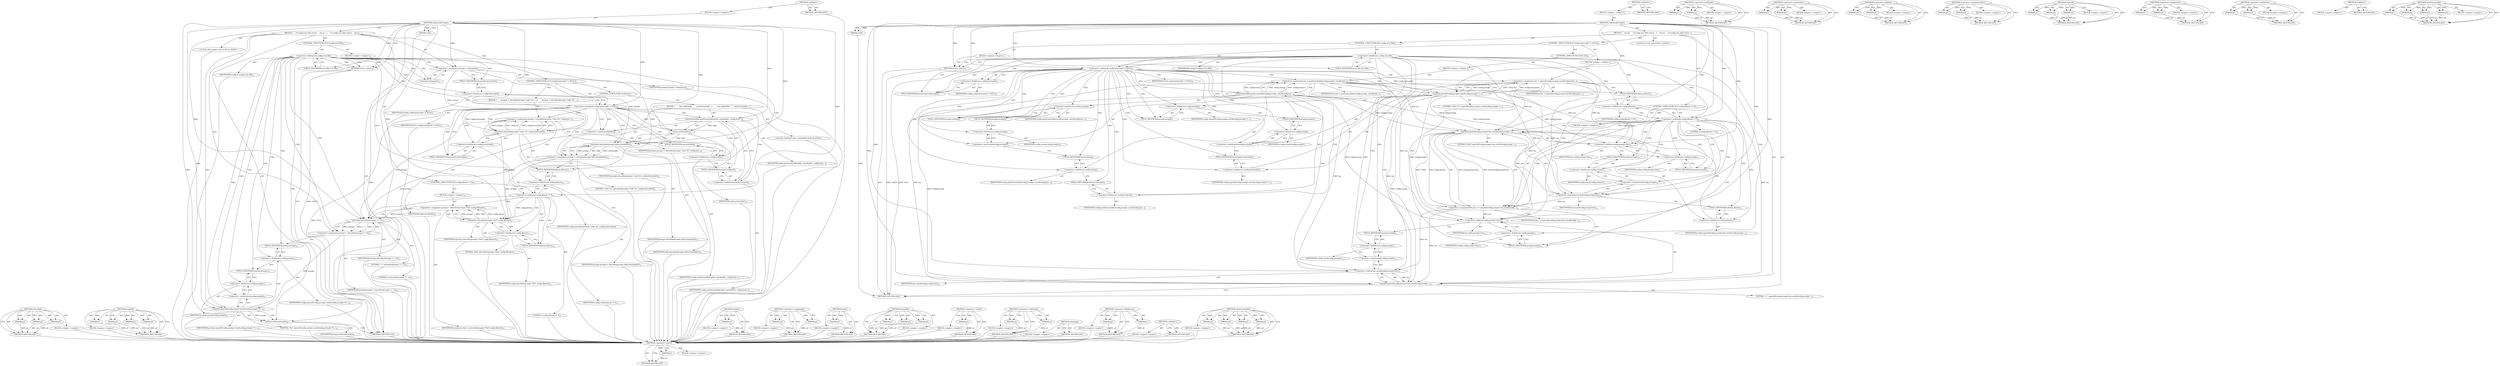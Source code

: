 digraph "anetFormatAddr" {
vulnerable_139 [label=<(METHOD,&lt;operator&gt;.sizeOf)>];
vulnerable_140 [label=<(PARAM,p1)>];
vulnerable_141 [label=<(BLOCK,&lt;empty&gt;,&lt;empty&gt;)>];
vulnerable_142 [label=<(METHOD_RETURN,ANY)>];
vulnerable_6 [label=<(METHOD,&lt;global&gt;)<SUB>1</SUB>>];
vulnerable_7 [label=<(BLOCK,&lt;empty&gt;,&lt;empty&gt;)<SUB>1</SUB>>];
vulnerable_8 [label=<(METHOD,cliRefreshPrompt)<SUB>1</SUB>>];
vulnerable_9 [label=<(PARAM,void)<SUB>1</SUB>>];
vulnerable_10 [label=<(BLOCK,{
    int len;
     if (config.eval_ldb) return...,{
    int len;
     if (config.eval_ldb) return...)<SUB>1</SUB>>];
vulnerable_11 [label="<(LOCAL,int len: int)<SUB>2</SUB>>"];
vulnerable_12 [label=<(CONTROL_STRUCTURE,IF,if (config.eval_ldb))<SUB>3</SUB>>];
vulnerable_13 [label=<(&lt;operator&gt;.fieldAccess,config.eval_ldb)<SUB>3</SUB>>];
vulnerable_14 [label=<(IDENTIFIER,config,if (config.eval_ldb))<SUB>3</SUB>>];
vulnerable_15 [label=<(FIELD_IDENTIFIER,eval_ldb,eval_ldb)<SUB>3</SUB>>];
vulnerable_16 [label=<(BLOCK,&lt;empty&gt;,&lt;empty&gt;)<SUB>3</SUB>>];
vulnerable_17 [label=<(RETURN,return;,return;)<SUB>3</SUB>>];
vulnerable_18 [label=<(CONTROL_STRUCTURE,IF,if (config.hostsocket != NULL))<SUB>4</SUB>>];
vulnerable_19 [label=<(&lt;operator&gt;.notEquals,config.hostsocket != NULL)<SUB>4</SUB>>];
vulnerable_20 [label=<(&lt;operator&gt;.fieldAccess,config.hostsocket)<SUB>4</SUB>>];
vulnerable_21 [label=<(IDENTIFIER,config,config.hostsocket != NULL)<SUB>4</SUB>>];
vulnerable_22 [label=<(FIELD_IDENTIFIER,hostsocket,hostsocket)<SUB>4</SUB>>];
vulnerable_23 [label=<(IDENTIFIER,NULL,config.hostsocket != NULL)<SUB>4</SUB>>];
vulnerable_24 [label=<(BLOCK,&lt;empty&gt;,&lt;empty&gt;)<SUB>5</SUB>>];
vulnerable_25 [label=<(&lt;operator&gt;.assignment,len = snprintf(config.prompt,sizeof(config.prom...)<SUB>5</SUB>>];
vulnerable_26 [label=<(IDENTIFIER,len,len = snprintf(config.prompt,sizeof(config.prom...)<SUB>5</SUB>>];
vulnerable_27 [label=<(snprintf,snprintf(config.prompt,sizeof(config.prompt),&quot;r...)<SUB>5</SUB>>];
vulnerable_28 [label=<(&lt;operator&gt;.fieldAccess,config.prompt)<SUB>5</SUB>>];
vulnerable_29 [label=<(IDENTIFIER,config,snprintf(config.prompt,sizeof(config.prompt),&quot;r...)<SUB>5</SUB>>];
vulnerable_30 [label=<(FIELD_IDENTIFIER,prompt,prompt)<SUB>5</SUB>>];
vulnerable_31 [label=<(&lt;operator&gt;.sizeOf,sizeof(config.prompt))<SUB>5</SUB>>];
vulnerable_32 [label=<(&lt;operator&gt;.fieldAccess,config.prompt)<SUB>5</SUB>>];
vulnerable_33 [label=<(IDENTIFIER,config,sizeof(config.prompt))<SUB>5</SUB>>];
vulnerable_34 [label=<(FIELD_IDENTIFIER,prompt,prompt)<SUB>5</SUB>>];
vulnerable_35 [label=<(LITERAL,&quot;redis %s&quot;,snprintf(config.prompt,sizeof(config.prompt),&quot;r...)<SUB>5</SUB>>];
vulnerable_36 [label=<(&lt;operator&gt;.fieldAccess,config.hostsocket)<SUB>6</SUB>>];
vulnerable_37 [label=<(IDENTIFIER,config,snprintf(config.prompt,sizeof(config.prompt),&quot;r...)<SUB>6</SUB>>];
vulnerable_38 [label=<(FIELD_IDENTIFIER,hostsocket,hostsocket)<SUB>6</SUB>>];
vulnerable_39 [label=<(CONTROL_STRUCTURE,ELSE,else)<SUB>8</SUB>>];
vulnerable_40 [label=<(BLOCK,&lt;empty&gt;,&lt;empty&gt;)<SUB>8</SUB>>];
vulnerable_41 [label=<(&lt;operator&gt;.assignment,len = anetFormatAddr(config.prompt, sizeof(conf...)<SUB>8</SUB>>];
vulnerable_42 [label=<(IDENTIFIER,len,len = anetFormatAddr(config.prompt, sizeof(conf...)<SUB>8</SUB>>];
vulnerable_43 [label=<(anetFormatAddr,anetFormatAddr(config.prompt, sizeof(config.pro...)<SUB>8</SUB>>];
vulnerable_44 [label=<(&lt;operator&gt;.fieldAccess,config.prompt)<SUB>8</SUB>>];
vulnerable_45 [label=<(IDENTIFIER,config,anetFormatAddr(config.prompt, sizeof(config.pro...)<SUB>8</SUB>>];
vulnerable_46 [label=<(FIELD_IDENTIFIER,prompt,prompt)<SUB>8</SUB>>];
vulnerable_47 [label=<(&lt;operator&gt;.sizeOf,sizeof(config.prompt))<SUB>8</SUB>>];
vulnerable_48 [label=<(&lt;operator&gt;.fieldAccess,config.prompt)<SUB>8</SUB>>];
vulnerable_49 [label=<(IDENTIFIER,config,sizeof(config.prompt))<SUB>8</SUB>>];
vulnerable_50 [label=<(FIELD_IDENTIFIER,prompt,prompt)<SUB>8</SUB>>];
vulnerable_51 [label=<(&lt;operator&gt;.fieldAccess,config.hostip)<SUB>9</SUB>>];
vulnerable_52 [label=<(IDENTIFIER,config,anetFormatAddr(config.prompt, sizeof(config.pro...)<SUB>9</SUB>>];
vulnerable_53 [label=<(FIELD_IDENTIFIER,hostip,hostip)<SUB>9</SUB>>];
vulnerable_54 [label=<(&lt;operator&gt;.fieldAccess,config.hostport)<SUB>9</SUB>>];
vulnerable_55 [label=<(IDENTIFIER,config,anetFormatAddr(config.prompt, sizeof(config.pro...)<SUB>9</SUB>>];
vulnerable_56 [label=<(FIELD_IDENTIFIER,hostport,hostport)<SUB>9</SUB>>];
vulnerable_57 [label=<(CONTROL_STRUCTURE,IF,if (config.dbnum != 0))<SUB>11</SUB>>];
vulnerable_58 [label=<(&lt;operator&gt;.notEquals,config.dbnum != 0)<SUB>11</SUB>>];
vulnerable_59 [label=<(&lt;operator&gt;.fieldAccess,config.dbnum)<SUB>11</SUB>>];
vulnerable_60 [label=<(IDENTIFIER,config,config.dbnum != 0)<SUB>11</SUB>>];
vulnerable_61 [label=<(FIELD_IDENTIFIER,dbnum,dbnum)<SUB>11</SUB>>];
vulnerable_62 [label=<(LITERAL,0,config.dbnum != 0)<SUB>11</SUB>>];
vulnerable_63 [label=<(BLOCK,&lt;empty&gt;,&lt;empty&gt;)<SUB>12</SUB>>];
vulnerable_64 [label=<(&lt;operator&gt;.assignmentPlus,len += snprintf(config.prompt+len,sizeof(config...)<SUB>12</SUB>>];
vulnerable_65 [label=<(IDENTIFIER,len,len += snprintf(config.prompt+len,sizeof(config...)<SUB>12</SUB>>];
vulnerable_66 [label=<(snprintf,snprintf(config.prompt+len,sizeof(config.prompt...)<SUB>12</SUB>>];
vulnerable_67 [label=<(&lt;operator&gt;.addition,config.prompt+len)<SUB>12</SUB>>];
vulnerable_68 [label=<(&lt;operator&gt;.fieldAccess,config.prompt)<SUB>12</SUB>>];
vulnerable_69 [label=<(IDENTIFIER,config,config.prompt+len)<SUB>12</SUB>>];
vulnerable_70 [label=<(FIELD_IDENTIFIER,prompt,prompt)<SUB>12</SUB>>];
vulnerable_71 [label=<(IDENTIFIER,len,config.prompt+len)<SUB>12</SUB>>];
vulnerable_72 [label=<(&lt;operator&gt;.subtraction,sizeof(config.prompt)-len)<SUB>12</SUB>>];
vulnerable_73 [label=<(&lt;operator&gt;.sizeOf,sizeof(config.prompt))<SUB>12</SUB>>];
vulnerable_74 [label=<(&lt;operator&gt;.fieldAccess,config.prompt)<SUB>12</SUB>>];
vulnerable_75 [label=<(IDENTIFIER,config,sizeof(config.prompt))<SUB>12</SUB>>];
vulnerable_76 [label=<(FIELD_IDENTIFIER,prompt,prompt)<SUB>12</SUB>>];
vulnerable_77 [label=<(IDENTIFIER,len,sizeof(config.prompt)-len)<SUB>12</SUB>>];
vulnerable_78 [label=<(LITERAL,&quot;[%d]&quot;,snprintf(config.prompt+len,sizeof(config.prompt...)<SUB>12</SUB>>];
vulnerable_79 [label=<(&lt;operator&gt;.fieldAccess,config.dbnum)<SUB>13</SUB>>];
vulnerable_80 [label=<(IDENTIFIER,config,snprintf(config.prompt+len,sizeof(config.prompt...)<SUB>13</SUB>>];
vulnerable_81 [label=<(FIELD_IDENTIFIER,dbnum,dbnum)<SUB>13</SUB>>];
vulnerable_82 [label=<(snprintf,snprintf(config.prompt+len,sizeof(config.prompt...)<SUB>14</SUB>>];
vulnerable_83 [label=<(&lt;operator&gt;.addition,config.prompt+len)<SUB>14</SUB>>];
vulnerable_84 [label=<(&lt;operator&gt;.fieldAccess,config.prompt)<SUB>14</SUB>>];
vulnerable_85 [label=<(IDENTIFIER,config,config.prompt+len)<SUB>14</SUB>>];
vulnerable_86 [label=<(FIELD_IDENTIFIER,prompt,prompt)<SUB>14</SUB>>];
vulnerable_87 [label=<(IDENTIFIER,len,config.prompt+len)<SUB>14</SUB>>];
vulnerable_88 [label=<(&lt;operator&gt;.subtraction,sizeof(config.prompt)-len)<SUB>14</SUB>>];
vulnerable_89 [label=<(&lt;operator&gt;.sizeOf,sizeof(config.prompt))<SUB>14</SUB>>];
vulnerable_90 [label=<(&lt;operator&gt;.fieldAccess,config.prompt)<SUB>14</SUB>>];
vulnerable_91 [label=<(IDENTIFIER,config,sizeof(config.prompt))<SUB>14</SUB>>];
vulnerable_92 [label=<(FIELD_IDENTIFIER,prompt,prompt)<SUB>14</SUB>>];
vulnerable_93 [label=<(IDENTIFIER,len,sizeof(config.prompt)-len)<SUB>14</SUB>>];
vulnerable_94 [label=<(LITERAL,&quot;&gt; &quot;,snprintf(config.prompt+len,sizeof(config.prompt...)<SUB>14</SUB>>];
vulnerable_95 [label=<(METHOD_RETURN,void)<SUB>1</SUB>>];
vulnerable_97 [label=<(METHOD_RETURN,ANY)<SUB>1</SUB>>];
vulnerable_123 [label=<(METHOD,&lt;operator&gt;.notEquals)>];
vulnerable_124 [label=<(PARAM,p1)>];
vulnerable_125 [label=<(PARAM,p2)>];
vulnerable_126 [label=<(BLOCK,&lt;empty&gt;,&lt;empty&gt;)>];
vulnerable_127 [label=<(METHOD_RETURN,ANY)>];
vulnerable_160 [label=<(METHOD,&lt;operator&gt;.subtraction)>];
vulnerable_161 [label=<(PARAM,p1)>];
vulnerable_162 [label=<(PARAM,p2)>];
vulnerable_163 [label=<(BLOCK,&lt;empty&gt;,&lt;empty&gt;)>];
vulnerable_164 [label=<(METHOD_RETURN,ANY)>];
vulnerable_155 [label=<(METHOD,&lt;operator&gt;.addition)>];
vulnerable_156 [label=<(PARAM,p1)>];
vulnerable_157 [label=<(PARAM,p2)>];
vulnerable_158 [label=<(BLOCK,&lt;empty&gt;,&lt;empty&gt;)>];
vulnerable_159 [label=<(METHOD_RETURN,ANY)>];
vulnerable_150 [label=<(METHOD,&lt;operator&gt;.assignmentPlus)>];
vulnerable_151 [label=<(PARAM,p1)>];
vulnerable_152 [label=<(PARAM,p2)>];
vulnerable_153 [label=<(BLOCK,&lt;empty&gt;,&lt;empty&gt;)>];
vulnerable_154 [label=<(METHOD_RETURN,ANY)>];
vulnerable_133 [label=<(METHOD,snprintf)>];
vulnerable_134 [label=<(PARAM,p1)>];
vulnerable_135 [label=<(PARAM,p2)>];
vulnerable_136 [label=<(PARAM,p3)>];
vulnerable_137 [label=<(BLOCK,&lt;empty&gt;,&lt;empty&gt;)>];
vulnerable_138 [label=<(METHOD_RETURN,ANY)>];
vulnerable_128 [label=<(METHOD,&lt;operator&gt;.assignment)>];
vulnerable_129 [label=<(PARAM,p1)>];
vulnerable_130 [label=<(PARAM,p2)>];
vulnerable_131 [label=<(BLOCK,&lt;empty&gt;,&lt;empty&gt;)>];
vulnerable_132 [label=<(METHOD_RETURN,ANY)>];
vulnerable_118 [label=<(METHOD,&lt;operator&gt;.fieldAccess)>];
vulnerable_119 [label=<(PARAM,p1)>];
vulnerable_120 [label=<(PARAM,p2)>];
vulnerable_121 [label=<(BLOCK,&lt;empty&gt;,&lt;empty&gt;)>];
vulnerable_122 [label=<(METHOD_RETURN,ANY)>];
vulnerable_112 [label=<(METHOD,&lt;global&gt;)<SUB>1</SUB>>];
vulnerable_113 [label=<(BLOCK,&lt;empty&gt;,&lt;empty&gt;)>];
vulnerable_114 [label=<(METHOD_RETURN,ANY)>];
vulnerable_143 [label=<(METHOD,anetFormatAddr)>];
vulnerable_144 [label=<(PARAM,p1)>];
vulnerable_145 [label=<(PARAM,p2)>];
vulnerable_146 [label=<(PARAM,p3)>];
vulnerable_147 [label=<(PARAM,p4)>];
vulnerable_148 [label=<(BLOCK,&lt;empty&gt;,&lt;empty&gt;)>];
vulnerable_149 [label=<(METHOD_RETURN,ANY)>];
fixed_134 [label=<(METHOD,sdscatfmt)>];
fixed_135 [label=<(PARAM,p1)>];
fixed_136 [label=<(PARAM,p2)>];
fixed_137 [label=<(PARAM,p3)>];
fixed_138 [label=<(BLOCK,&lt;empty&gt;,&lt;empty&gt;)>];
fixed_139 [label=<(METHOD_RETURN,ANY)>];
fixed_161 [label=<(METHOD,snprintf)>];
fixed_162 [label=<(PARAM,p1)>];
fixed_163 [label=<(PARAM,p2)>];
fixed_164 [label=<(PARAM,p3)>];
fixed_165 [label=<(PARAM,p4)>];
fixed_166 [label=<(BLOCK,&lt;empty&gt;,&lt;empty&gt;)>];
fixed_167 [label=<(METHOD_RETURN,ANY)>];
fixed_6 [label=<(METHOD,&lt;global&gt;)<SUB>1</SUB>>];
fixed_7 [label=<(BLOCK,&lt;empty&gt;,&lt;empty&gt;)<SUB>1</SUB>>];
fixed_8 [label=<(METHOD,cliRefreshPrompt)<SUB>1</SUB>>];
fixed_9 [label=<(PARAM,void)<SUB>1</SUB>>];
fixed_10 [label=<(BLOCK,{
     if (config.eval_ldb) return;

    sds pr...,{
     if (config.eval_ldb) return;

    sds pr...)<SUB>1</SUB>>];
fixed_11 [label=<(CONTROL_STRUCTURE,IF,if (config.eval_ldb))<SUB>2</SUB>>];
fixed_12 [label=<(&lt;operator&gt;.fieldAccess,config.eval_ldb)<SUB>2</SUB>>];
fixed_13 [label=<(IDENTIFIER,config,if (config.eval_ldb))<SUB>2</SUB>>];
fixed_14 [label=<(FIELD_IDENTIFIER,eval_ldb,eval_ldb)<SUB>2</SUB>>];
fixed_15 [label=<(BLOCK,&lt;empty&gt;,&lt;empty&gt;)<SUB>2</SUB>>];
fixed_16 [label=<(RETURN,return;,return;)<SUB>2</SUB>>];
fixed_17 [label="<(LOCAL,sds prompt: sds)<SUB>4</SUB>>"];
fixed_18 [label=<(&lt;operator&gt;.assignment,prompt = sdsempty())<SUB>4</SUB>>];
fixed_19 [label=<(IDENTIFIER,prompt,prompt = sdsempty())<SUB>4</SUB>>];
fixed_20 [label=<(sdsempty,sdsempty())<SUB>4</SUB>>];
fixed_21 [label=<(CONTROL_STRUCTURE,IF,if (config.hostsocket != NULL))<SUB>5</SUB>>];
fixed_22 [label=<(&lt;operator&gt;.notEquals,config.hostsocket != NULL)<SUB>5</SUB>>];
fixed_23 [label=<(&lt;operator&gt;.fieldAccess,config.hostsocket)<SUB>5</SUB>>];
fixed_24 [label=<(IDENTIFIER,config,config.hostsocket != NULL)<SUB>5</SUB>>];
fixed_25 [label=<(FIELD_IDENTIFIER,hostsocket,hostsocket)<SUB>5</SUB>>];
fixed_26 [label=<(IDENTIFIER,NULL,config.hostsocket != NULL)<SUB>5</SUB>>];
fixed_27 [label=<(BLOCK,{
        prompt = sdscatfmt(prompt,&quot;redis %s&quot;,...,{
        prompt = sdscatfmt(prompt,&quot;redis %s&quot;,...)<SUB>5</SUB>>];
fixed_28 [label=<(&lt;operator&gt;.assignment,prompt = sdscatfmt(prompt,&quot;redis %s&quot;,config.hos...)<SUB>6</SUB>>];
fixed_29 [label=<(IDENTIFIER,prompt,prompt = sdscatfmt(prompt,&quot;redis %s&quot;,config.hos...)<SUB>6</SUB>>];
fixed_30 [label=<(sdscatfmt,sdscatfmt(prompt,&quot;redis %s&quot;,config.hostsocket))<SUB>6</SUB>>];
fixed_31 [label=<(IDENTIFIER,prompt,sdscatfmt(prompt,&quot;redis %s&quot;,config.hostsocket))<SUB>6</SUB>>];
fixed_32 [label=<(LITERAL,&quot;redis %s&quot;,sdscatfmt(prompt,&quot;redis %s&quot;,config.hostsocket))<SUB>6</SUB>>];
fixed_33 [label=<(&lt;operator&gt;.fieldAccess,config.hostsocket)<SUB>6</SUB>>];
fixed_34 [label=<(IDENTIFIER,config,sdscatfmt(prompt,&quot;redis %s&quot;,config.hostsocket))<SUB>6</SUB>>];
fixed_35 [label=<(FIELD_IDENTIFIER,hostsocket,hostsocket)<SUB>6</SUB>>];
fixed_36 [label=<(CONTROL_STRUCTURE,ELSE,else)<SUB>7</SUB>>];
fixed_37 [label=<(BLOCK,{
        char addr[256];
        anetFormatAdd...,{
        char addr[256];
        anetFormatAdd...)<SUB>7</SUB>>];
fixed_38 [label="<(LOCAL,char[256] addr: char[256])<SUB>8</SUB>>"];
fixed_39 [label=<(anetFormatAddr,anetFormatAddr(addr, sizeof(addr), config.hosti...)<SUB>9</SUB>>];
fixed_40 [label=<(IDENTIFIER,addr,anetFormatAddr(addr, sizeof(addr), config.hosti...)<SUB>9</SUB>>];
fixed_41 [label=<(&lt;operator&gt;.sizeOf,sizeof(addr))<SUB>9</SUB>>];
fixed_42 [label=<(IDENTIFIER,addr,sizeof(addr))<SUB>9</SUB>>];
fixed_43 [label=<(&lt;operator&gt;.fieldAccess,config.hostip)<SUB>9</SUB>>];
fixed_44 [label=<(IDENTIFIER,config,anetFormatAddr(addr, sizeof(addr), config.hosti...)<SUB>9</SUB>>];
fixed_45 [label=<(FIELD_IDENTIFIER,hostip,hostip)<SUB>9</SUB>>];
fixed_46 [label=<(&lt;operator&gt;.fieldAccess,config.hostport)<SUB>9</SUB>>];
fixed_47 [label=<(IDENTIFIER,config,anetFormatAddr(addr, sizeof(addr), config.hosti...)<SUB>9</SUB>>];
fixed_48 [label=<(FIELD_IDENTIFIER,hostport,hostport)<SUB>9</SUB>>];
fixed_49 [label=<(&lt;operator&gt;.assignment,prompt = sdscatlen(prompt,addr,strlen(addr)))<SUB>10</SUB>>];
fixed_50 [label=<(IDENTIFIER,prompt,prompt = sdscatlen(prompt,addr,strlen(addr)))<SUB>10</SUB>>];
fixed_51 [label=<(sdscatlen,sdscatlen(prompt,addr,strlen(addr)))<SUB>10</SUB>>];
fixed_52 [label=<(IDENTIFIER,prompt,sdscatlen(prompt,addr,strlen(addr)))<SUB>10</SUB>>];
fixed_53 [label=<(IDENTIFIER,addr,sdscatlen(prompt,addr,strlen(addr)))<SUB>10</SUB>>];
fixed_54 [label=<(strlen,strlen(addr))<SUB>10</SUB>>];
fixed_55 [label=<(IDENTIFIER,addr,strlen(addr))<SUB>10</SUB>>];
fixed_56 [label=<(CONTROL_STRUCTURE,IF,if (config.dbnum != 0))<SUB>14</SUB>>];
fixed_57 [label=<(&lt;operator&gt;.notEquals,config.dbnum != 0)<SUB>14</SUB>>];
fixed_58 [label=<(&lt;operator&gt;.fieldAccess,config.dbnum)<SUB>14</SUB>>];
fixed_59 [label=<(IDENTIFIER,config,config.dbnum != 0)<SUB>14</SUB>>];
fixed_60 [label=<(FIELD_IDENTIFIER,dbnum,dbnum)<SUB>14</SUB>>];
fixed_61 [label=<(LITERAL,0,config.dbnum != 0)<SUB>14</SUB>>];
fixed_62 [label=<(BLOCK,&lt;empty&gt;,&lt;empty&gt;)<SUB>15</SUB>>];
fixed_63 [label=<(&lt;operator&gt;.assignment,prompt = sdscatfmt(prompt,&quot;[%i]&quot;,config.dbnum))<SUB>15</SUB>>];
fixed_64 [label=<(IDENTIFIER,prompt,prompt = sdscatfmt(prompt,&quot;[%i]&quot;,config.dbnum))<SUB>15</SUB>>];
fixed_65 [label=<(sdscatfmt,sdscatfmt(prompt,&quot;[%i]&quot;,config.dbnum))<SUB>15</SUB>>];
fixed_66 [label=<(IDENTIFIER,prompt,sdscatfmt(prompt,&quot;[%i]&quot;,config.dbnum))<SUB>15</SUB>>];
fixed_67 [label=<(LITERAL,&quot;[%i]&quot;,sdscatfmt(prompt,&quot;[%i]&quot;,config.dbnum))<SUB>15</SUB>>];
fixed_68 [label=<(&lt;operator&gt;.fieldAccess,config.dbnum)<SUB>15</SUB>>];
fixed_69 [label=<(IDENTIFIER,config,sdscatfmt(prompt,&quot;[%i]&quot;,config.dbnum))<SUB>15</SUB>>];
fixed_70 [label=<(FIELD_IDENTIFIER,dbnum,dbnum)<SUB>15</SUB>>];
fixed_71 [label=<(&lt;operator&gt;.assignment,prompt = sdscatlen(prompt,&quot;&gt; &quot;,2))<SUB>18</SUB>>];
fixed_72 [label=<(IDENTIFIER,prompt,prompt = sdscatlen(prompt,&quot;&gt; &quot;,2))<SUB>18</SUB>>];
fixed_73 [label=<(sdscatlen,sdscatlen(prompt,&quot;&gt; &quot;,2))<SUB>18</SUB>>];
fixed_74 [label=<(IDENTIFIER,prompt,sdscatlen(prompt,&quot;&gt; &quot;,2))<SUB>18</SUB>>];
fixed_75 [label=<(LITERAL,&quot;&gt; &quot;,sdscatlen(prompt,&quot;&gt; &quot;,2))<SUB>18</SUB>>];
fixed_76 [label=<(LITERAL,2,sdscatlen(prompt,&quot;&gt; &quot;,2))<SUB>18</SUB>>];
fixed_77 [label=<(snprintf,snprintf(config.prompt,sizeof(config.prompt),&quot;%...)<SUB>19</SUB>>];
fixed_78 [label=<(&lt;operator&gt;.fieldAccess,config.prompt)<SUB>19</SUB>>];
fixed_79 [label=<(IDENTIFIER,config,snprintf(config.prompt,sizeof(config.prompt),&quot;%...)<SUB>19</SUB>>];
fixed_80 [label=<(FIELD_IDENTIFIER,prompt,prompt)<SUB>19</SUB>>];
fixed_81 [label=<(&lt;operator&gt;.sizeOf,sizeof(config.prompt))<SUB>19</SUB>>];
fixed_82 [label=<(&lt;operator&gt;.fieldAccess,config.prompt)<SUB>19</SUB>>];
fixed_83 [label=<(IDENTIFIER,config,sizeof(config.prompt))<SUB>19</SUB>>];
fixed_84 [label=<(FIELD_IDENTIFIER,prompt,prompt)<SUB>19</SUB>>];
fixed_85 [label=<(LITERAL,&quot;%s&quot;,snprintf(config.prompt,sizeof(config.prompt),&quot;%...)<SUB>19</SUB>>];
fixed_86 [label=<(IDENTIFIER,prompt,snprintf(config.prompt,sizeof(config.prompt),&quot;%...)<SUB>19</SUB>>];
fixed_87 [label=<(sdsfree,sdsfree(prompt))<SUB>20</SUB>>];
fixed_88 [label=<(IDENTIFIER,prompt,sdsfree(prompt))<SUB>20</SUB>>];
fixed_89 [label=<(METHOD_RETURN,void)<SUB>1</SUB>>];
fixed_91 [label=<(METHOD_RETURN,ANY)<SUB>1</SUB>>];
fixed_168 [label=<(METHOD,sdsfree)>];
fixed_169 [label=<(PARAM,p1)>];
fixed_170 [label=<(BLOCK,&lt;empty&gt;,&lt;empty&gt;)>];
fixed_171 [label=<(METHOD_RETURN,ANY)>];
fixed_121 [label=<(METHOD,&lt;operator&gt;.assignment)>];
fixed_122 [label=<(PARAM,p1)>];
fixed_123 [label=<(PARAM,p2)>];
fixed_124 [label=<(BLOCK,&lt;empty&gt;,&lt;empty&gt;)>];
fixed_125 [label=<(METHOD_RETURN,ANY)>];
fixed_157 [label=<(METHOD,strlen)>];
fixed_158 [label=<(PARAM,p1)>];
fixed_159 [label=<(BLOCK,&lt;empty&gt;,&lt;empty&gt;)>];
fixed_160 [label=<(METHOD_RETURN,ANY)>];
fixed_151 [label=<(METHOD,sdscatlen)>];
fixed_152 [label=<(PARAM,p1)>];
fixed_153 [label=<(PARAM,p2)>];
fixed_154 [label=<(PARAM,p3)>];
fixed_155 [label=<(BLOCK,&lt;empty&gt;,&lt;empty&gt;)>];
fixed_156 [label=<(METHOD_RETURN,ANY)>];
fixed_147 [label=<(METHOD,&lt;operator&gt;.sizeOf)>];
fixed_148 [label=<(PARAM,p1)>];
fixed_149 [label=<(BLOCK,&lt;empty&gt;,&lt;empty&gt;)>];
fixed_150 [label=<(METHOD_RETURN,ANY)>];
fixed_129 [label=<(METHOD,&lt;operator&gt;.notEquals)>];
fixed_130 [label=<(PARAM,p1)>];
fixed_131 [label=<(PARAM,p2)>];
fixed_132 [label=<(BLOCK,&lt;empty&gt;,&lt;empty&gt;)>];
fixed_133 [label=<(METHOD_RETURN,ANY)>];
fixed_126 [label=<(METHOD,sdsempty)>];
fixed_127 [label=<(BLOCK,&lt;empty&gt;,&lt;empty&gt;)>];
fixed_128 [label=<(METHOD_RETURN,ANY)>];
fixed_116 [label=<(METHOD,&lt;operator&gt;.fieldAccess)>];
fixed_117 [label=<(PARAM,p1)>];
fixed_118 [label=<(PARAM,p2)>];
fixed_119 [label=<(BLOCK,&lt;empty&gt;,&lt;empty&gt;)>];
fixed_120 [label=<(METHOD_RETURN,ANY)>];
fixed_110 [label=<(METHOD,&lt;global&gt;)<SUB>1</SUB>>];
fixed_111 [label=<(BLOCK,&lt;empty&gt;,&lt;empty&gt;)>];
fixed_112 [label=<(METHOD_RETURN,ANY)>];
fixed_140 [label=<(METHOD,anetFormatAddr)>];
fixed_141 [label=<(PARAM,p1)>];
fixed_142 [label=<(PARAM,p2)>];
fixed_143 [label=<(PARAM,p3)>];
fixed_144 [label=<(PARAM,p4)>];
fixed_145 [label=<(BLOCK,&lt;empty&gt;,&lt;empty&gt;)>];
fixed_146 [label=<(METHOD_RETURN,ANY)>];
vulnerable_139 -> vulnerable_140  [key=0, label="AST: "];
vulnerable_139 -> vulnerable_140  [key=1, label="DDG: "];
vulnerable_139 -> vulnerable_141  [key=0, label="AST: "];
vulnerable_139 -> vulnerable_142  [key=0, label="AST: "];
vulnerable_139 -> vulnerable_142  [key=1, label="CFG: "];
vulnerable_140 -> vulnerable_142  [key=0, label="DDG: p1"];
vulnerable_6 -> vulnerable_7  [key=0, label="AST: "];
vulnerable_6 -> vulnerable_97  [key=0, label="AST: "];
vulnerable_6 -> vulnerable_97  [key=1, label="CFG: "];
vulnerable_7 -> vulnerable_8  [key=0, label="AST: "];
vulnerable_8 -> vulnerable_9  [key=0, label="AST: "];
vulnerable_8 -> vulnerable_9  [key=1, label="DDG: "];
vulnerable_8 -> vulnerable_10  [key=0, label="AST: "];
vulnerable_8 -> vulnerable_95  [key=0, label="AST: "];
vulnerable_8 -> vulnerable_15  [key=0, label="CFG: "];
vulnerable_8 -> vulnerable_82  [key=0, label="DDG: "];
vulnerable_8 -> vulnerable_17  [key=0, label="DDG: "];
vulnerable_8 -> vulnerable_19  [key=0, label="DDG: "];
vulnerable_8 -> vulnerable_58  [key=0, label="DDG: "];
vulnerable_8 -> vulnerable_83  [key=0, label="DDG: "];
vulnerable_8 -> vulnerable_88  [key=0, label="DDG: "];
vulnerable_8 -> vulnerable_64  [key=0, label="DDG: "];
vulnerable_8 -> vulnerable_27  [key=0, label="DDG: "];
vulnerable_8 -> vulnerable_66  [key=0, label="DDG: "];
vulnerable_8 -> vulnerable_67  [key=0, label="DDG: "];
vulnerable_8 -> vulnerable_72  [key=0, label="DDG: "];
vulnerable_9 -> vulnerable_95  [key=0, label="DDG: "];
vulnerable_10 -> vulnerable_11  [key=0, label="AST: "];
vulnerable_10 -> vulnerable_12  [key=0, label="AST: "];
vulnerable_10 -> vulnerable_18  [key=0, label="AST: "];
vulnerable_10 -> vulnerable_57  [key=0, label="AST: "];
vulnerable_10 -> vulnerable_82  [key=0, label="AST: "];
vulnerable_12 -> vulnerable_13  [key=0, label="AST: "];
vulnerable_12 -> vulnerable_16  [key=0, label="AST: "];
vulnerable_13 -> vulnerable_14  [key=0, label="AST: "];
vulnerable_13 -> vulnerable_15  [key=0, label="AST: "];
vulnerable_13 -> vulnerable_17  [key=0, label="CFG: "];
vulnerable_13 -> vulnerable_17  [key=1, label="CDG: "];
vulnerable_13 -> vulnerable_22  [key=0, label="CFG: "];
vulnerable_13 -> vulnerable_22  [key=1, label="CDG: "];
vulnerable_13 -> vulnerable_89  [key=0, label="CDG: "];
vulnerable_13 -> vulnerable_19  [key=0, label="CDG: "];
vulnerable_13 -> vulnerable_84  [key=0, label="CDG: "];
vulnerable_13 -> vulnerable_20  [key=0, label="CDG: "];
vulnerable_13 -> vulnerable_92  [key=0, label="CDG: "];
vulnerable_13 -> vulnerable_59  [key=0, label="CDG: "];
vulnerable_13 -> vulnerable_82  [key=0, label="CDG: "];
vulnerable_13 -> vulnerable_90  [key=0, label="CDG: "];
vulnerable_13 -> vulnerable_58  [key=0, label="CDG: "];
vulnerable_13 -> vulnerable_61  [key=0, label="CDG: "];
vulnerable_13 -> vulnerable_83  [key=0, label="CDG: "];
vulnerable_13 -> vulnerable_88  [key=0, label="CDG: "];
vulnerable_13 -> vulnerable_86  [key=0, label="CDG: "];
vulnerable_15 -> vulnerable_13  [key=0, label="CFG: "];
vulnerable_16 -> vulnerable_17  [key=0, label="AST: "];
vulnerable_17 -> vulnerable_95  [key=0, label="CFG: "];
vulnerable_17 -> vulnerable_95  [key=1, label="DDG: &lt;RET&gt;"];
vulnerable_18 -> vulnerable_19  [key=0, label="AST: "];
vulnerable_18 -> vulnerable_24  [key=0, label="AST: "];
vulnerable_18 -> vulnerable_39  [key=0, label="AST: "];
vulnerable_19 -> vulnerable_20  [key=0, label="AST: "];
vulnerable_19 -> vulnerable_23  [key=0, label="AST: "];
vulnerable_19 -> vulnerable_30  [key=0, label="CFG: "];
vulnerable_19 -> vulnerable_30  [key=1, label="CDG: "];
vulnerable_19 -> vulnerable_46  [key=0, label="CFG: "];
vulnerable_19 -> vulnerable_46  [key=1, label="CDG: "];
vulnerable_19 -> vulnerable_95  [key=0, label="DDG: NULL"];
vulnerable_19 -> vulnerable_27  [key=0, label="DDG: config.hostsocket"];
vulnerable_19 -> vulnerable_27  [key=1, label="CDG: "];
vulnerable_19 -> vulnerable_47  [key=0, label="CDG: "];
vulnerable_19 -> vulnerable_34  [key=0, label="CDG: "];
vulnerable_19 -> vulnerable_48  [key=0, label="CDG: "];
vulnerable_19 -> vulnerable_32  [key=0, label="CDG: "];
vulnerable_19 -> vulnerable_51  [key=0, label="CDG: "];
vulnerable_19 -> vulnerable_28  [key=0, label="CDG: "];
vulnerable_19 -> vulnerable_38  [key=0, label="CDG: "];
vulnerable_19 -> vulnerable_25  [key=0, label="CDG: "];
vulnerable_19 -> vulnerable_56  [key=0, label="CDG: "];
vulnerable_19 -> vulnerable_50  [key=0, label="CDG: "];
vulnerable_19 -> vulnerable_44  [key=0, label="CDG: "];
vulnerable_19 -> vulnerable_54  [key=0, label="CDG: "];
vulnerable_19 -> vulnerable_43  [key=0, label="CDG: "];
vulnerable_19 -> vulnerable_36  [key=0, label="CDG: "];
vulnerable_19 -> vulnerable_53  [key=0, label="CDG: "];
vulnerable_19 -> vulnerable_41  [key=0, label="CDG: "];
vulnerable_19 -> vulnerable_31  [key=0, label="CDG: "];
vulnerable_20 -> vulnerable_21  [key=0, label="AST: "];
vulnerable_20 -> vulnerable_22  [key=0, label="AST: "];
vulnerable_20 -> vulnerable_19  [key=0, label="CFG: "];
vulnerable_22 -> vulnerable_20  [key=0, label="CFG: "];
vulnerable_24 -> vulnerable_25  [key=0, label="AST: "];
vulnerable_25 -> vulnerable_26  [key=0, label="AST: "];
vulnerable_25 -> vulnerable_27  [key=0, label="AST: "];
vulnerable_25 -> vulnerable_61  [key=0, label="CFG: "];
vulnerable_25 -> vulnerable_82  [key=0, label="DDG: len"];
vulnerable_25 -> vulnerable_83  [key=0, label="DDG: len"];
vulnerable_25 -> vulnerable_88  [key=0, label="DDG: len"];
vulnerable_25 -> vulnerable_66  [key=0, label="DDG: len"];
vulnerable_25 -> vulnerable_67  [key=0, label="DDG: len"];
vulnerable_25 -> vulnerable_72  [key=0, label="DDG: len"];
vulnerable_27 -> vulnerable_28  [key=0, label="AST: "];
vulnerable_27 -> vulnerable_31  [key=0, label="AST: "];
vulnerable_27 -> vulnerable_35  [key=0, label="AST: "];
vulnerable_27 -> vulnerable_36  [key=0, label="AST: "];
vulnerable_27 -> vulnerable_25  [key=0, label="CFG: "];
vulnerable_27 -> vulnerable_25  [key=1, label="DDG: config.prompt"];
vulnerable_27 -> vulnerable_25  [key=2, label="DDG: &quot;redis %s&quot;"];
vulnerable_27 -> vulnerable_25  [key=3, label="DDG: config.hostsocket"];
vulnerable_27 -> vulnerable_82  [key=0, label="DDG: config.prompt"];
vulnerable_27 -> vulnerable_83  [key=0, label="DDG: config.prompt"];
vulnerable_27 -> vulnerable_66  [key=0, label="DDG: config.prompt"];
vulnerable_27 -> vulnerable_67  [key=0, label="DDG: config.prompt"];
vulnerable_28 -> vulnerable_29  [key=0, label="AST: "];
vulnerable_28 -> vulnerable_30  [key=0, label="AST: "];
vulnerable_28 -> vulnerable_34  [key=0, label="CFG: "];
vulnerable_30 -> vulnerable_28  [key=0, label="CFG: "];
vulnerable_31 -> vulnerable_32  [key=0, label="AST: "];
vulnerable_31 -> vulnerable_38  [key=0, label="CFG: "];
vulnerable_32 -> vulnerable_33  [key=0, label="AST: "];
vulnerable_32 -> vulnerable_34  [key=0, label="AST: "];
vulnerable_32 -> vulnerable_31  [key=0, label="CFG: "];
vulnerable_34 -> vulnerable_32  [key=0, label="CFG: "];
vulnerable_36 -> vulnerable_37  [key=0, label="AST: "];
vulnerable_36 -> vulnerable_38  [key=0, label="AST: "];
vulnerable_36 -> vulnerable_27  [key=0, label="CFG: "];
vulnerable_38 -> vulnerable_36  [key=0, label="CFG: "];
vulnerable_39 -> vulnerable_40  [key=0, label="AST: "];
vulnerable_40 -> vulnerable_41  [key=0, label="AST: "];
vulnerable_41 -> vulnerable_42  [key=0, label="AST: "];
vulnerable_41 -> vulnerable_43  [key=0, label="AST: "];
vulnerable_41 -> vulnerable_61  [key=0, label="CFG: "];
vulnerable_41 -> vulnerable_82  [key=0, label="DDG: len"];
vulnerable_41 -> vulnerable_83  [key=0, label="DDG: len"];
vulnerable_41 -> vulnerable_88  [key=0, label="DDG: len"];
vulnerable_41 -> vulnerable_66  [key=0, label="DDG: len"];
vulnerable_41 -> vulnerable_67  [key=0, label="DDG: len"];
vulnerable_41 -> vulnerable_72  [key=0, label="DDG: len"];
vulnerable_43 -> vulnerable_44  [key=0, label="AST: "];
vulnerable_43 -> vulnerable_47  [key=0, label="AST: "];
vulnerable_43 -> vulnerable_51  [key=0, label="AST: "];
vulnerable_43 -> vulnerable_54  [key=0, label="AST: "];
vulnerable_43 -> vulnerable_41  [key=0, label="CFG: "];
vulnerable_43 -> vulnerable_41  [key=1, label="DDG: config.prompt"];
vulnerable_43 -> vulnerable_41  [key=2, label="DDG: config.hostip"];
vulnerable_43 -> vulnerable_41  [key=3, label="DDG: config.hostport"];
vulnerable_43 -> vulnerable_82  [key=0, label="DDG: config.prompt"];
vulnerable_43 -> vulnerable_83  [key=0, label="DDG: config.prompt"];
vulnerable_43 -> vulnerable_66  [key=0, label="DDG: config.prompt"];
vulnerable_43 -> vulnerable_67  [key=0, label="DDG: config.prompt"];
vulnerable_44 -> vulnerable_45  [key=0, label="AST: "];
vulnerable_44 -> vulnerable_46  [key=0, label="AST: "];
vulnerable_44 -> vulnerable_50  [key=0, label="CFG: "];
vulnerable_46 -> vulnerable_44  [key=0, label="CFG: "];
vulnerable_47 -> vulnerable_48  [key=0, label="AST: "];
vulnerable_47 -> vulnerable_53  [key=0, label="CFG: "];
vulnerable_48 -> vulnerable_49  [key=0, label="AST: "];
vulnerable_48 -> vulnerable_50  [key=0, label="AST: "];
vulnerable_48 -> vulnerable_47  [key=0, label="CFG: "];
vulnerable_50 -> vulnerable_48  [key=0, label="CFG: "];
vulnerable_51 -> vulnerable_52  [key=0, label="AST: "];
vulnerable_51 -> vulnerable_53  [key=0, label="AST: "];
vulnerable_51 -> vulnerable_56  [key=0, label="CFG: "];
vulnerable_53 -> vulnerable_51  [key=0, label="CFG: "];
vulnerable_54 -> vulnerable_55  [key=0, label="AST: "];
vulnerable_54 -> vulnerable_56  [key=0, label="AST: "];
vulnerable_54 -> vulnerable_43  [key=0, label="CFG: "];
vulnerable_56 -> vulnerable_54  [key=0, label="CFG: "];
vulnerable_57 -> vulnerable_58  [key=0, label="AST: "];
vulnerable_57 -> vulnerable_63  [key=0, label="AST: "];
vulnerable_58 -> vulnerable_59  [key=0, label="AST: "];
vulnerable_58 -> vulnerable_62  [key=0, label="AST: "];
vulnerable_58 -> vulnerable_70  [key=0, label="CFG: "];
vulnerable_58 -> vulnerable_70  [key=1, label="CDG: "];
vulnerable_58 -> vulnerable_86  [key=0, label="CFG: "];
vulnerable_58 -> vulnerable_66  [key=0, label="DDG: config.dbnum"];
vulnerable_58 -> vulnerable_66  [key=1, label="CDG: "];
vulnerable_58 -> vulnerable_68  [key=0, label="CDG: "];
vulnerable_58 -> vulnerable_73  [key=0, label="CDG: "];
vulnerable_58 -> vulnerable_64  [key=0, label="CDG: "];
vulnerable_58 -> vulnerable_81  [key=0, label="CDG: "];
vulnerable_58 -> vulnerable_72  [key=0, label="CDG: "];
vulnerable_58 -> vulnerable_67  [key=0, label="CDG: "];
vulnerable_58 -> vulnerable_74  [key=0, label="CDG: "];
vulnerable_58 -> vulnerable_76  [key=0, label="CDG: "];
vulnerable_58 -> vulnerable_79  [key=0, label="CDG: "];
vulnerable_59 -> vulnerable_60  [key=0, label="AST: "];
vulnerable_59 -> vulnerable_61  [key=0, label="AST: "];
vulnerable_59 -> vulnerable_58  [key=0, label="CFG: "];
vulnerable_61 -> vulnerable_59  [key=0, label="CFG: "];
vulnerable_63 -> vulnerable_64  [key=0, label="AST: "];
vulnerable_64 -> vulnerable_65  [key=0, label="AST: "];
vulnerable_64 -> vulnerable_66  [key=0, label="AST: "];
vulnerable_64 -> vulnerable_86  [key=0, label="CFG: "];
vulnerable_64 -> vulnerable_82  [key=0, label="DDG: len"];
vulnerable_64 -> vulnerable_83  [key=0, label="DDG: len"];
vulnerable_64 -> vulnerable_88  [key=0, label="DDG: len"];
vulnerable_66 -> vulnerable_67  [key=0, label="AST: "];
vulnerable_66 -> vulnerable_72  [key=0, label="AST: "];
vulnerable_66 -> vulnerable_78  [key=0, label="AST: "];
vulnerable_66 -> vulnerable_79  [key=0, label="AST: "];
vulnerable_66 -> vulnerable_64  [key=0, label="CFG: "];
vulnerable_66 -> vulnerable_64  [key=1, label="DDG: config.prompt+len"];
vulnerable_66 -> vulnerable_64  [key=2, label="DDG: sizeof(config.prompt)-len"];
vulnerable_66 -> vulnerable_64  [key=3, label="DDG: &quot;[%d]&quot;"];
vulnerable_66 -> vulnerable_64  [key=4, label="DDG: config.dbnum"];
vulnerable_67 -> vulnerable_68  [key=0, label="AST: "];
vulnerable_67 -> vulnerable_71  [key=0, label="AST: "];
vulnerable_67 -> vulnerable_76  [key=0, label="CFG: "];
vulnerable_68 -> vulnerable_69  [key=0, label="AST: "];
vulnerable_68 -> vulnerable_70  [key=0, label="AST: "];
vulnerable_68 -> vulnerable_67  [key=0, label="CFG: "];
vulnerable_70 -> vulnerable_68  [key=0, label="CFG: "];
vulnerable_72 -> vulnerable_73  [key=0, label="AST: "];
vulnerable_72 -> vulnerable_77  [key=0, label="AST: "];
vulnerable_72 -> vulnerable_81  [key=0, label="CFG: "];
vulnerable_72 -> vulnerable_64  [key=0, label="DDG: len"];
vulnerable_72 -> vulnerable_66  [key=0, label="DDG: len"];
vulnerable_73 -> vulnerable_74  [key=0, label="AST: "];
vulnerable_73 -> vulnerable_72  [key=0, label="CFG: "];
vulnerable_74 -> vulnerable_75  [key=0, label="AST: "];
vulnerable_74 -> vulnerable_76  [key=0, label="AST: "];
vulnerable_74 -> vulnerable_73  [key=0, label="CFG: "];
vulnerable_76 -> vulnerable_74  [key=0, label="CFG: "];
vulnerable_79 -> vulnerable_80  [key=0, label="AST: "];
vulnerable_79 -> vulnerable_81  [key=0, label="AST: "];
vulnerable_79 -> vulnerable_66  [key=0, label="CFG: "];
vulnerable_81 -> vulnerable_79  [key=0, label="CFG: "];
vulnerable_82 -> vulnerable_83  [key=0, label="AST: "];
vulnerable_82 -> vulnerable_88  [key=0, label="AST: "];
vulnerable_82 -> vulnerable_94  [key=0, label="AST: "];
vulnerable_82 -> vulnerable_95  [key=0, label="CFG: "];
vulnerable_83 -> vulnerable_84  [key=0, label="AST: "];
vulnerable_83 -> vulnerable_87  [key=0, label="AST: "];
vulnerable_83 -> vulnerable_92  [key=0, label="CFG: "];
vulnerable_84 -> vulnerable_85  [key=0, label="AST: "];
vulnerable_84 -> vulnerable_86  [key=0, label="AST: "];
vulnerable_84 -> vulnerable_83  [key=0, label="CFG: "];
vulnerable_86 -> vulnerable_84  [key=0, label="CFG: "];
vulnerable_88 -> vulnerable_89  [key=0, label="AST: "];
vulnerable_88 -> vulnerable_93  [key=0, label="AST: "];
vulnerable_88 -> vulnerable_82  [key=0, label="CFG: "];
vulnerable_88 -> vulnerable_82  [key=1, label="DDG: len"];
vulnerable_89 -> vulnerable_90  [key=0, label="AST: "];
vulnerable_89 -> vulnerable_88  [key=0, label="CFG: "];
vulnerable_90 -> vulnerable_91  [key=0, label="AST: "];
vulnerable_90 -> vulnerable_92  [key=0, label="AST: "];
vulnerable_90 -> vulnerable_89  [key=0, label="CFG: "];
vulnerable_92 -> vulnerable_90  [key=0, label="CFG: "];
vulnerable_123 -> vulnerable_124  [key=0, label="AST: "];
vulnerable_123 -> vulnerable_124  [key=1, label="DDG: "];
vulnerable_123 -> vulnerable_126  [key=0, label="AST: "];
vulnerable_123 -> vulnerable_125  [key=0, label="AST: "];
vulnerable_123 -> vulnerable_125  [key=1, label="DDG: "];
vulnerable_123 -> vulnerable_127  [key=0, label="AST: "];
vulnerable_123 -> vulnerable_127  [key=1, label="CFG: "];
vulnerable_124 -> vulnerable_127  [key=0, label="DDG: p1"];
vulnerable_125 -> vulnerable_127  [key=0, label="DDG: p2"];
vulnerable_160 -> vulnerable_161  [key=0, label="AST: "];
vulnerable_160 -> vulnerable_161  [key=1, label="DDG: "];
vulnerable_160 -> vulnerable_163  [key=0, label="AST: "];
vulnerable_160 -> vulnerable_162  [key=0, label="AST: "];
vulnerable_160 -> vulnerable_162  [key=1, label="DDG: "];
vulnerable_160 -> vulnerable_164  [key=0, label="AST: "];
vulnerable_160 -> vulnerable_164  [key=1, label="CFG: "];
vulnerable_161 -> vulnerable_164  [key=0, label="DDG: p1"];
vulnerable_162 -> vulnerable_164  [key=0, label="DDG: p2"];
vulnerable_155 -> vulnerable_156  [key=0, label="AST: "];
vulnerable_155 -> vulnerable_156  [key=1, label="DDG: "];
vulnerable_155 -> vulnerable_158  [key=0, label="AST: "];
vulnerable_155 -> vulnerable_157  [key=0, label="AST: "];
vulnerable_155 -> vulnerable_157  [key=1, label="DDG: "];
vulnerable_155 -> vulnerable_159  [key=0, label="AST: "];
vulnerable_155 -> vulnerable_159  [key=1, label="CFG: "];
vulnerable_156 -> vulnerable_159  [key=0, label="DDG: p1"];
vulnerable_157 -> vulnerable_159  [key=0, label="DDG: p2"];
vulnerable_150 -> vulnerable_151  [key=0, label="AST: "];
vulnerable_150 -> vulnerable_151  [key=1, label="DDG: "];
vulnerable_150 -> vulnerable_153  [key=0, label="AST: "];
vulnerable_150 -> vulnerable_152  [key=0, label="AST: "];
vulnerable_150 -> vulnerable_152  [key=1, label="DDG: "];
vulnerable_150 -> vulnerable_154  [key=0, label="AST: "];
vulnerable_150 -> vulnerable_154  [key=1, label="CFG: "];
vulnerable_151 -> vulnerable_154  [key=0, label="DDG: p1"];
vulnerable_152 -> vulnerable_154  [key=0, label="DDG: p2"];
vulnerable_133 -> vulnerable_134  [key=0, label="AST: "];
vulnerable_133 -> vulnerable_134  [key=1, label="DDG: "];
vulnerable_133 -> vulnerable_137  [key=0, label="AST: "];
vulnerable_133 -> vulnerable_135  [key=0, label="AST: "];
vulnerable_133 -> vulnerable_135  [key=1, label="DDG: "];
vulnerable_133 -> vulnerable_138  [key=0, label="AST: "];
vulnerable_133 -> vulnerable_138  [key=1, label="CFG: "];
vulnerable_133 -> vulnerable_136  [key=0, label="AST: "];
vulnerable_133 -> vulnerable_136  [key=1, label="DDG: "];
vulnerable_134 -> vulnerable_138  [key=0, label="DDG: p1"];
vulnerable_135 -> vulnerable_138  [key=0, label="DDG: p2"];
vulnerable_136 -> vulnerable_138  [key=0, label="DDG: p3"];
vulnerable_128 -> vulnerable_129  [key=0, label="AST: "];
vulnerable_128 -> vulnerable_129  [key=1, label="DDG: "];
vulnerable_128 -> vulnerable_131  [key=0, label="AST: "];
vulnerable_128 -> vulnerable_130  [key=0, label="AST: "];
vulnerable_128 -> vulnerable_130  [key=1, label="DDG: "];
vulnerable_128 -> vulnerable_132  [key=0, label="AST: "];
vulnerable_128 -> vulnerable_132  [key=1, label="CFG: "];
vulnerable_129 -> vulnerable_132  [key=0, label="DDG: p1"];
vulnerable_130 -> vulnerable_132  [key=0, label="DDG: p2"];
vulnerable_118 -> vulnerable_119  [key=0, label="AST: "];
vulnerable_118 -> vulnerable_119  [key=1, label="DDG: "];
vulnerable_118 -> vulnerable_121  [key=0, label="AST: "];
vulnerable_118 -> vulnerable_120  [key=0, label="AST: "];
vulnerable_118 -> vulnerable_120  [key=1, label="DDG: "];
vulnerable_118 -> vulnerable_122  [key=0, label="AST: "];
vulnerable_118 -> vulnerable_122  [key=1, label="CFG: "];
vulnerable_119 -> vulnerable_122  [key=0, label="DDG: p1"];
vulnerable_120 -> vulnerable_122  [key=0, label="DDG: p2"];
vulnerable_112 -> vulnerable_113  [key=0, label="AST: "];
vulnerable_112 -> vulnerable_114  [key=0, label="AST: "];
vulnerable_112 -> vulnerable_114  [key=1, label="CFG: "];
vulnerable_143 -> vulnerable_144  [key=0, label="AST: "];
vulnerable_143 -> vulnerable_144  [key=1, label="DDG: "];
vulnerable_143 -> vulnerable_148  [key=0, label="AST: "];
vulnerable_143 -> vulnerable_145  [key=0, label="AST: "];
vulnerable_143 -> vulnerable_145  [key=1, label="DDG: "];
vulnerable_143 -> vulnerable_149  [key=0, label="AST: "];
vulnerable_143 -> vulnerable_149  [key=1, label="CFG: "];
vulnerable_143 -> vulnerable_146  [key=0, label="AST: "];
vulnerable_143 -> vulnerable_146  [key=1, label="DDG: "];
vulnerable_143 -> vulnerable_147  [key=0, label="AST: "];
vulnerable_143 -> vulnerable_147  [key=1, label="DDG: "];
vulnerable_144 -> vulnerable_149  [key=0, label="DDG: p1"];
vulnerable_145 -> vulnerable_149  [key=0, label="DDG: p2"];
vulnerable_146 -> vulnerable_149  [key=0, label="DDG: p3"];
vulnerable_147 -> vulnerable_149  [key=0, label="DDG: p4"];
fixed_134 -> fixed_135  [key=0, label="AST: "];
fixed_134 -> fixed_135  [key=1, label="DDG: "];
fixed_134 -> fixed_138  [key=0, label="AST: "];
fixed_134 -> fixed_136  [key=0, label="AST: "];
fixed_134 -> fixed_136  [key=1, label="DDG: "];
fixed_134 -> fixed_139  [key=0, label="AST: "];
fixed_134 -> fixed_139  [key=1, label="CFG: "];
fixed_134 -> fixed_137  [key=0, label="AST: "];
fixed_134 -> fixed_137  [key=1, label="DDG: "];
fixed_135 -> fixed_139  [key=0, label="DDG: p1"];
fixed_136 -> fixed_139  [key=0, label="DDG: p2"];
fixed_137 -> fixed_139  [key=0, label="DDG: p3"];
fixed_138 -> vulnerable_139  [key=0];
fixed_139 -> vulnerable_139  [key=0];
fixed_161 -> fixed_162  [key=0, label="AST: "];
fixed_161 -> fixed_162  [key=1, label="DDG: "];
fixed_161 -> fixed_166  [key=0, label="AST: "];
fixed_161 -> fixed_163  [key=0, label="AST: "];
fixed_161 -> fixed_163  [key=1, label="DDG: "];
fixed_161 -> fixed_167  [key=0, label="AST: "];
fixed_161 -> fixed_167  [key=1, label="CFG: "];
fixed_161 -> fixed_164  [key=0, label="AST: "];
fixed_161 -> fixed_164  [key=1, label="DDG: "];
fixed_161 -> fixed_165  [key=0, label="AST: "];
fixed_161 -> fixed_165  [key=1, label="DDG: "];
fixed_162 -> fixed_167  [key=0, label="DDG: p1"];
fixed_163 -> fixed_167  [key=0, label="DDG: p2"];
fixed_164 -> fixed_167  [key=0, label="DDG: p3"];
fixed_165 -> fixed_167  [key=0, label="DDG: p4"];
fixed_166 -> vulnerable_139  [key=0];
fixed_167 -> vulnerable_139  [key=0];
fixed_6 -> fixed_7  [key=0, label="AST: "];
fixed_6 -> fixed_91  [key=0, label="AST: "];
fixed_6 -> fixed_91  [key=1, label="CFG: "];
fixed_7 -> fixed_8  [key=0, label="AST: "];
fixed_8 -> fixed_9  [key=0, label="AST: "];
fixed_8 -> fixed_9  [key=1, label="DDG: "];
fixed_8 -> fixed_10  [key=0, label="AST: "];
fixed_8 -> fixed_89  [key=0, label="AST: "];
fixed_8 -> fixed_14  [key=0, label="CFG: "];
fixed_8 -> fixed_18  [key=0, label="DDG: "];
fixed_8 -> fixed_77  [key=0, label="DDG: "];
fixed_8 -> fixed_87  [key=0, label="DDG: "];
fixed_8 -> fixed_16  [key=0, label="DDG: "];
fixed_8 -> fixed_22  [key=0, label="DDG: "];
fixed_8 -> fixed_57  [key=0, label="DDG: "];
fixed_8 -> fixed_73  [key=0, label="DDG: "];
fixed_8 -> fixed_30  [key=0, label="DDG: "];
fixed_8 -> fixed_39  [key=0, label="DDG: "];
fixed_8 -> fixed_65  [key=0, label="DDG: "];
fixed_8 -> fixed_51  [key=0, label="DDG: "];
fixed_8 -> fixed_54  [key=0, label="DDG: "];
fixed_9 -> fixed_89  [key=0, label="DDG: "];
fixed_10 -> fixed_11  [key=0, label="AST: "];
fixed_10 -> fixed_17  [key=0, label="AST: "];
fixed_10 -> fixed_18  [key=0, label="AST: "];
fixed_10 -> fixed_21  [key=0, label="AST: "];
fixed_10 -> fixed_56  [key=0, label="AST: "];
fixed_10 -> fixed_71  [key=0, label="AST: "];
fixed_10 -> fixed_77  [key=0, label="AST: "];
fixed_10 -> fixed_87  [key=0, label="AST: "];
fixed_11 -> fixed_12  [key=0, label="AST: "];
fixed_11 -> fixed_15  [key=0, label="AST: "];
fixed_12 -> fixed_13  [key=0, label="AST: "];
fixed_12 -> fixed_14  [key=0, label="AST: "];
fixed_12 -> fixed_16  [key=0, label="CFG: "];
fixed_12 -> fixed_16  [key=1, label="CDG: "];
fixed_12 -> fixed_20  [key=0, label="CFG: "];
fixed_12 -> fixed_20  [key=1, label="CDG: "];
fixed_12 -> fixed_60  [key=0, label="CDG: "];
fixed_12 -> fixed_73  [key=0, label="CDG: "];
fixed_12 -> fixed_77  [key=0, label="CDG: "];
fixed_12 -> fixed_57  [key=0, label="CDG: "];
fixed_12 -> fixed_81  [key=0, label="CDG: "];
fixed_12 -> fixed_84  [key=0, label="CDG: "];
fixed_12 -> fixed_25  [key=0, label="CDG: "];
fixed_12 -> fixed_22  [key=0, label="CDG: "];
fixed_12 -> fixed_18  [key=0, label="CDG: "];
fixed_12 -> fixed_87  [key=0, label="CDG: "];
fixed_12 -> fixed_82  [key=0, label="CDG: "];
fixed_12 -> fixed_80  [key=0, label="CDG: "];
fixed_12 -> fixed_58  [key=0, label="CDG: "];
fixed_12 -> fixed_23  [key=0, label="CDG: "];
fixed_12 -> fixed_71  [key=0, label="CDG: "];
fixed_12 -> fixed_78  [key=0, label="CDG: "];
fixed_13 -> vulnerable_139  [key=0];
fixed_14 -> fixed_12  [key=0, label="CFG: "];
fixed_15 -> fixed_16  [key=0, label="AST: "];
fixed_16 -> fixed_89  [key=0, label="CFG: "];
fixed_16 -> fixed_89  [key=1, label="DDG: &lt;RET&gt;"];
fixed_17 -> vulnerable_139  [key=0];
fixed_18 -> fixed_19  [key=0, label="AST: "];
fixed_18 -> fixed_20  [key=0, label="AST: "];
fixed_18 -> fixed_25  [key=0, label="CFG: "];
fixed_18 -> fixed_30  [key=0, label="DDG: prompt"];
fixed_18 -> fixed_51  [key=0, label="DDG: prompt"];
fixed_19 -> vulnerable_139  [key=0];
fixed_20 -> fixed_18  [key=0, label="CFG: "];
fixed_21 -> fixed_22  [key=0, label="AST: "];
fixed_21 -> fixed_27  [key=0, label="AST: "];
fixed_21 -> fixed_36  [key=0, label="AST: "];
fixed_22 -> fixed_23  [key=0, label="AST: "];
fixed_22 -> fixed_26  [key=0, label="AST: "];
fixed_22 -> fixed_35  [key=0, label="CFG: "];
fixed_22 -> fixed_35  [key=1, label="CDG: "];
fixed_22 -> fixed_41  [key=0, label="CFG: "];
fixed_22 -> fixed_41  [key=1, label="CDG: "];
fixed_22 -> fixed_89  [key=0, label="DDG: NULL"];
fixed_22 -> fixed_30  [key=0, label="DDG: config.hostsocket"];
fixed_22 -> fixed_30  [key=1, label="CDG: "];
fixed_22 -> fixed_48  [key=0, label="CDG: "];
fixed_22 -> fixed_49  [key=0, label="CDG: "];
fixed_22 -> fixed_51  [key=0, label="CDG: "];
fixed_22 -> fixed_28  [key=0, label="CDG: "];
fixed_22 -> fixed_46  [key=0, label="CDG: "];
fixed_22 -> fixed_45  [key=0, label="CDG: "];
fixed_22 -> fixed_54  [key=0, label="CDG: "];
fixed_22 -> fixed_43  [key=0, label="CDG: "];
fixed_22 -> fixed_33  [key=0, label="CDG: "];
fixed_22 -> fixed_39  [key=0, label="CDG: "];
fixed_23 -> fixed_24  [key=0, label="AST: "];
fixed_23 -> fixed_25  [key=0, label="AST: "];
fixed_23 -> fixed_22  [key=0, label="CFG: "];
fixed_24 -> vulnerable_139  [key=0];
fixed_25 -> fixed_23  [key=0, label="CFG: "];
fixed_26 -> vulnerable_139  [key=0];
fixed_27 -> fixed_28  [key=0, label="AST: "];
fixed_28 -> fixed_29  [key=0, label="AST: "];
fixed_28 -> fixed_30  [key=0, label="AST: "];
fixed_28 -> fixed_60  [key=0, label="CFG: "];
fixed_28 -> fixed_73  [key=0, label="DDG: prompt"];
fixed_28 -> fixed_65  [key=0, label="DDG: prompt"];
fixed_29 -> vulnerable_139  [key=0];
fixed_30 -> fixed_31  [key=0, label="AST: "];
fixed_30 -> fixed_32  [key=0, label="AST: "];
fixed_30 -> fixed_33  [key=0, label="AST: "];
fixed_30 -> fixed_28  [key=0, label="CFG: "];
fixed_30 -> fixed_28  [key=1, label="DDG: prompt"];
fixed_30 -> fixed_28  [key=2, label="DDG: &quot;redis %s&quot;"];
fixed_30 -> fixed_28  [key=3, label="DDG: config.hostsocket"];
fixed_31 -> vulnerable_139  [key=0];
fixed_32 -> vulnerable_139  [key=0];
fixed_33 -> fixed_34  [key=0, label="AST: "];
fixed_33 -> fixed_35  [key=0, label="AST: "];
fixed_33 -> fixed_30  [key=0, label="CFG: "];
fixed_34 -> vulnerable_139  [key=0];
fixed_35 -> fixed_33  [key=0, label="CFG: "];
fixed_36 -> fixed_37  [key=0, label="AST: "];
fixed_37 -> fixed_38  [key=0, label="AST: "];
fixed_37 -> fixed_39  [key=0, label="AST: "];
fixed_37 -> fixed_49  [key=0, label="AST: "];
fixed_38 -> vulnerable_139  [key=0];
fixed_39 -> fixed_40  [key=0, label="AST: "];
fixed_39 -> fixed_41  [key=0, label="AST: "];
fixed_39 -> fixed_43  [key=0, label="AST: "];
fixed_39 -> fixed_46  [key=0, label="AST: "];
fixed_39 -> fixed_54  [key=0, label="CFG: "];
fixed_39 -> fixed_54  [key=1, label="DDG: addr"];
fixed_40 -> vulnerable_139  [key=0];
fixed_41 -> fixed_42  [key=0, label="AST: "];
fixed_41 -> fixed_45  [key=0, label="CFG: "];
fixed_42 -> vulnerable_139  [key=0];
fixed_43 -> fixed_44  [key=0, label="AST: "];
fixed_43 -> fixed_45  [key=0, label="AST: "];
fixed_43 -> fixed_48  [key=0, label="CFG: "];
fixed_44 -> vulnerable_139  [key=0];
fixed_45 -> fixed_43  [key=0, label="CFG: "];
fixed_46 -> fixed_47  [key=0, label="AST: "];
fixed_46 -> fixed_48  [key=0, label="AST: "];
fixed_46 -> fixed_39  [key=0, label="CFG: "];
fixed_47 -> vulnerable_139  [key=0];
fixed_48 -> fixed_46  [key=0, label="CFG: "];
fixed_49 -> fixed_50  [key=0, label="AST: "];
fixed_49 -> fixed_51  [key=0, label="AST: "];
fixed_49 -> fixed_60  [key=0, label="CFG: "];
fixed_49 -> fixed_73  [key=0, label="DDG: prompt"];
fixed_49 -> fixed_65  [key=0, label="DDG: prompt"];
fixed_50 -> vulnerable_139  [key=0];
fixed_51 -> fixed_52  [key=0, label="AST: "];
fixed_51 -> fixed_53  [key=0, label="AST: "];
fixed_51 -> fixed_54  [key=0, label="AST: "];
fixed_51 -> fixed_49  [key=0, label="CFG: "];
fixed_51 -> fixed_49  [key=1, label="DDG: prompt"];
fixed_51 -> fixed_49  [key=2, label="DDG: addr"];
fixed_51 -> fixed_49  [key=3, label="DDG: strlen(addr)"];
fixed_52 -> vulnerable_139  [key=0];
fixed_53 -> vulnerable_139  [key=0];
fixed_54 -> fixed_55  [key=0, label="AST: "];
fixed_54 -> fixed_51  [key=0, label="CFG: "];
fixed_54 -> fixed_51  [key=1, label="DDG: addr"];
fixed_55 -> vulnerable_139  [key=0];
fixed_56 -> fixed_57  [key=0, label="AST: "];
fixed_56 -> fixed_62  [key=0, label="AST: "];
fixed_57 -> fixed_58  [key=0, label="AST: "];
fixed_57 -> fixed_61  [key=0, label="AST: "];
fixed_57 -> fixed_70  [key=0, label="CFG: "];
fixed_57 -> fixed_70  [key=1, label="CDG: "];
fixed_57 -> fixed_73  [key=0, label="CFG: "];
fixed_57 -> fixed_65  [key=0, label="DDG: config.dbnum"];
fixed_57 -> fixed_65  [key=1, label="CDG: "];
fixed_57 -> fixed_68  [key=0, label="CDG: "];
fixed_57 -> fixed_63  [key=0, label="CDG: "];
fixed_58 -> fixed_59  [key=0, label="AST: "];
fixed_58 -> fixed_60  [key=0, label="AST: "];
fixed_58 -> fixed_57  [key=0, label="CFG: "];
fixed_59 -> vulnerable_139  [key=0];
fixed_60 -> fixed_58  [key=0, label="CFG: "];
fixed_61 -> vulnerable_139  [key=0];
fixed_62 -> fixed_63  [key=0, label="AST: "];
fixed_63 -> fixed_64  [key=0, label="AST: "];
fixed_63 -> fixed_65  [key=0, label="AST: "];
fixed_63 -> fixed_73  [key=0, label="CFG: "];
fixed_63 -> fixed_73  [key=1, label="DDG: prompt"];
fixed_64 -> vulnerable_139  [key=0];
fixed_65 -> fixed_66  [key=0, label="AST: "];
fixed_65 -> fixed_67  [key=0, label="AST: "];
fixed_65 -> fixed_68  [key=0, label="AST: "];
fixed_65 -> fixed_63  [key=0, label="CFG: "];
fixed_65 -> fixed_63  [key=1, label="DDG: prompt"];
fixed_65 -> fixed_63  [key=2, label="DDG: &quot;[%i]&quot;"];
fixed_65 -> fixed_63  [key=3, label="DDG: config.dbnum"];
fixed_66 -> vulnerable_139  [key=0];
fixed_67 -> vulnerable_139  [key=0];
fixed_68 -> fixed_69  [key=0, label="AST: "];
fixed_68 -> fixed_70  [key=0, label="AST: "];
fixed_68 -> fixed_65  [key=0, label="CFG: "];
fixed_69 -> vulnerable_139  [key=0];
fixed_70 -> fixed_68  [key=0, label="CFG: "];
fixed_71 -> fixed_72  [key=0, label="AST: "];
fixed_71 -> fixed_73  [key=0, label="AST: "];
fixed_71 -> fixed_80  [key=0, label="CFG: "];
fixed_71 -> fixed_77  [key=0, label="DDG: prompt"];
fixed_72 -> vulnerable_139  [key=0];
fixed_73 -> fixed_74  [key=0, label="AST: "];
fixed_73 -> fixed_75  [key=0, label="AST: "];
fixed_73 -> fixed_76  [key=0, label="AST: "];
fixed_73 -> fixed_71  [key=0, label="CFG: "];
fixed_73 -> fixed_71  [key=1, label="DDG: prompt"];
fixed_73 -> fixed_71  [key=2, label="DDG: &quot;&gt; &quot;"];
fixed_73 -> fixed_71  [key=3, label="DDG: 2"];
fixed_74 -> vulnerable_139  [key=0];
fixed_75 -> vulnerable_139  [key=0];
fixed_76 -> vulnerable_139  [key=0];
fixed_77 -> fixed_78  [key=0, label="AST: "];
fixed_77 -> fixed_81  [key=0, label="AST: "];
fixed_77 -> fixed_85  [key=0, label="AST: "];
fixed_77 -> fixed_86  [key=0, label="AST: "];
fixed_77 -> fixed_87  [key=0, label="CFG: "];
fixed_77 -> fixed_87  [key=1, label="DDG: prompt"];
fixed_78 -> fixed_79  [key=0, label="AST: "];
fixed_78 -> fixed_80  [key=0, label="AST: "];
fixed_78 -> fixed_84  [key=0, label="CFG: "];
fixed_79 -> vulnerable_139  [key=0];
fixed_80 -> fixed_78  [key=0, label="CFG: "];
fixed_81 -> fixed_82  [key=0, label="AST: "];
fixed_81 -> fixed_77  [key=0, label="CFG: "];
fixed_82 -> fixed_83  [key=0, label="AST: "];
fixed_82 -> fixed_84  [key=0, label="AST: "];
fixed_82 -> fixed_81  [key=0, label="CFG: "];
fixed_83 -> vulnerable_139  [key=0];
fixed_84 -> fixed_82  [key=0, label="CFG: "];
fixed_85 -> vulnerable_139  [key=0];
fixed_86 -> vulnerable_139  [key=0];
fixed_87 -> fixed_88  [key=0, label="AST: "];
fixed_87 -> fixed_89  [key=0, label="CFG: "];
fixed_88 -> vulnerable_139  [key=0];
fixed_89 -> vulnerable_139  [key=0];
fixed_91 -> vulnerable_139  [key=0];
fixed_168 -> fixed_169  [key=0, label="AST: "];
fixed_168 -> fixed_169  [key=1, label="DDG: "];
fixed_168 -> fixed_170  [key=0, label="AST: "];
fixed_168 -> fixed_171  [key=0, label="AST: "];
fixed_168 -> fixed_171  [key=1, label="CFG: "];
fixed_169 -> fixed_171  [key=0, label="DDG: p1"];
fixed_170 -> vulnerable_139  [key=0];
fixed_171 -> vulnerable_139  [key=0];
fixed_121 -> fixed_122  [key=0, label="AST: "];
fixed_121 -> fixed_122  [key=1, label="DDG: "];
fixed_121 -> fixed_124  [key=0, label="AST: "];
fixed_121 -> fixed_123  [key=0, label="AST: "];
fixed_121 -> fixed_123  [key=1, label="DDG: "];
fixed_121 -> fixed_125  [key=0, label="AST: "];
fixed_121 -> fixed_125  [key=1, label="CFG: "];
fixed_122 -> fixed_125  [key=0, label="DDG: p1"];
fixed_123 -> fixed_125  [key=0, label="DDG: p2"];
fixed_124 -> vulnerable_139  [key=0];
fixed_125 -> vulnerable_139  [key=0];
fixed_157 -> fixed_158  [key=0, label="AST: "];
fixed_157 -> fixed_158  [key=1, label="DDG: "];
fixed_157 -> fixed_159  [key=0, label="AST: "];
fixed_157 -> fixed_160  [key=0, label="AST: "];
fixed_157 -> fixed_160  [key=1, label="CFG: "];
fixed_158 -> fixed_160  [key=0, label="DDG: p1"];
fixed_159 -> vulnerable_139  [key=0];
fixed_160 -> vulnerable_139  [key=0];
fixed_151 -> fixed_152  [key=0, label="AST: "];
fixed_151 -> fixed_152  [key=1, label="DDG: "];
fixed_151 -> fixed_155  [key=0, label="AST: "];
fixed_151 -> fixed_153  [key=0, label="AST: "];
fixed_151 -> fixed_153  [key=1, label="DDG: "];
fixed_151 -> fixed_156  [key=0, label="AST: "];
fixed_151 -> fixed_156  [key=1, label="CFG: "];
fixed_151 -> fixed_154  [key=0, label="AST: "];
fixed_151 -> fixed_154  [key=1, label="DDG: "];
fixed_152 -> fixed_156  [key=0, label="DDG: p1"];
fixed_153 -> fixed_156  [key=0, label="DDG: p2"];
fixed_154 -> fixed_156  [key=0, label="DDG: p3"];
fixed_155 -> vulnerable_139  [key=0];
fixed_156 -> vulnerable_139  [key=0];
fixed_147 -> fixed_148  [key=0, label="AST: "];
fixed_147 -> fixed_148  [key=1, label="DDG: "];
fixed_147 -> fixed_149  [key=0, label="AST: "];
fixed_147 -> fixed_150  [key=0, label="AST: "];
fixed_147 -> fixed_150  [key=1, label="CFG: "];
fixed_148 -> fixed_150  [key=0, label="DDG: p1"];
fixed_149 -> vulnerable_139  [key=0];
fixed_150 -> vulnerable_139  [key=0];
fixed_129 -> fixed_130  [key=0, label="AST: "];
fixed_129 -> fixed_130  [key=1, label="DDG: "];
fixed_129 -> fixed_132  [key=0, label="AST: "];
fixed_129 -> fixed_131  [key=0, label="AST: "];
fixed_129 -> fixed_131  [key=1, label="DDG: "];
fixed_129 -> fixed_133  [key=0, label="AST: "];
fixed_129 -> fixed_133  [key=1, label="CFG: "];
fixed_130 -> fixed_133  [key=0, label="DDG: p1"];
fixed_131 -> fixed_133  [key=0, label="DDG: p2"];
fixed_132 -> vulnerable_139  [key=0];
fixed_133 -> vulnerable_139  [key=0];
fixed_126 -> fixed_127  [key=0, label="AST: "];
fixed_126 -> fixed_128  [key=0, label="AST: "];
fixed_126 -> fixed_128  [key=1, label="CFG: "];
fixed_127 -> vulnerable_139  [key=0];
fixed_128 -> vulnerable_139  [key=0];
fixed_116 -> fixed_117  [key=0, label="AST: "];
fixed_116 -> fixed_117  [key=1, label="DDG: "];
fixed_116 -> fixed_119  [key=0, label="AST: "];
fixed_116 -> fixed_118  [key=0, label="AST: "];
fixed_116 -> fixed_118  [key=1, label="DDG: "];
fixed_116 -> fixed_120  [key=0, label="AST: "];
fixed_116 -> fixed_120  [key=1, label="CFG: "];
fixed_117 -> fixed_120  [key=0, label="DDG: p1"];
fixed_118 -> fixed_120  [key=0, label="DDG: p2"];
fixed_119 -> vulnerable_139  [key=0];
fixed_120 -> vulnerable_139  [key=0];
fixed_110 -> fixed_111  [key=0, label="AST: "];
fixed_110 -> fixed_112  [key=0, label="AST: "];
fixed_110 -> fixed_112  [key=1, label="CFG: "];
fixed_111 -> vulnerable_139  [key=0];
fixed_112 -> vulnerable_139  [key=0];
fixed_140 -> fixed_141  [key=0, label="AST: "];
fixed_140 -> fixed_141  [key=1, label="DDG: "];
fixed_140 -> fixed_145  [key=0, label="AST: "];
fixed_140 -> fixed_142  [key=0, label="AST: "];
fixed_140 -> fixed_142  [key=1, label="DDG: "];
fixed_140 -> fixed_146  [key=0, label="AST: "];
fixed_140 -> fixed_146  [key=1, label="CFG: "];
fixed_140 -> fixed_143  [key=0, label="AST: "];
fixed_140 -> fixed_143  [key=1, label="DDG: "];
fixed_140 -> fixed_144  [key=0, label="AST: "];
fixed_140 -> fixed_144  [key=1, label="DDG: "];
fixed_141 -> fixed_146  [key=0, label="DDG: p1"];
fixed_142 -> fixed_146  [key=0, label="DDG: p2"];
fixed_143 -> fixed_146  [key=0, label="DDG: p3"];
fixed_144 -> fixed_146  [key=0, label="DDG: p4"];
fixed_145 -> vulnerable_139  [key=0];
fixed_146 -> vulnerable_139  [key=0];
}
